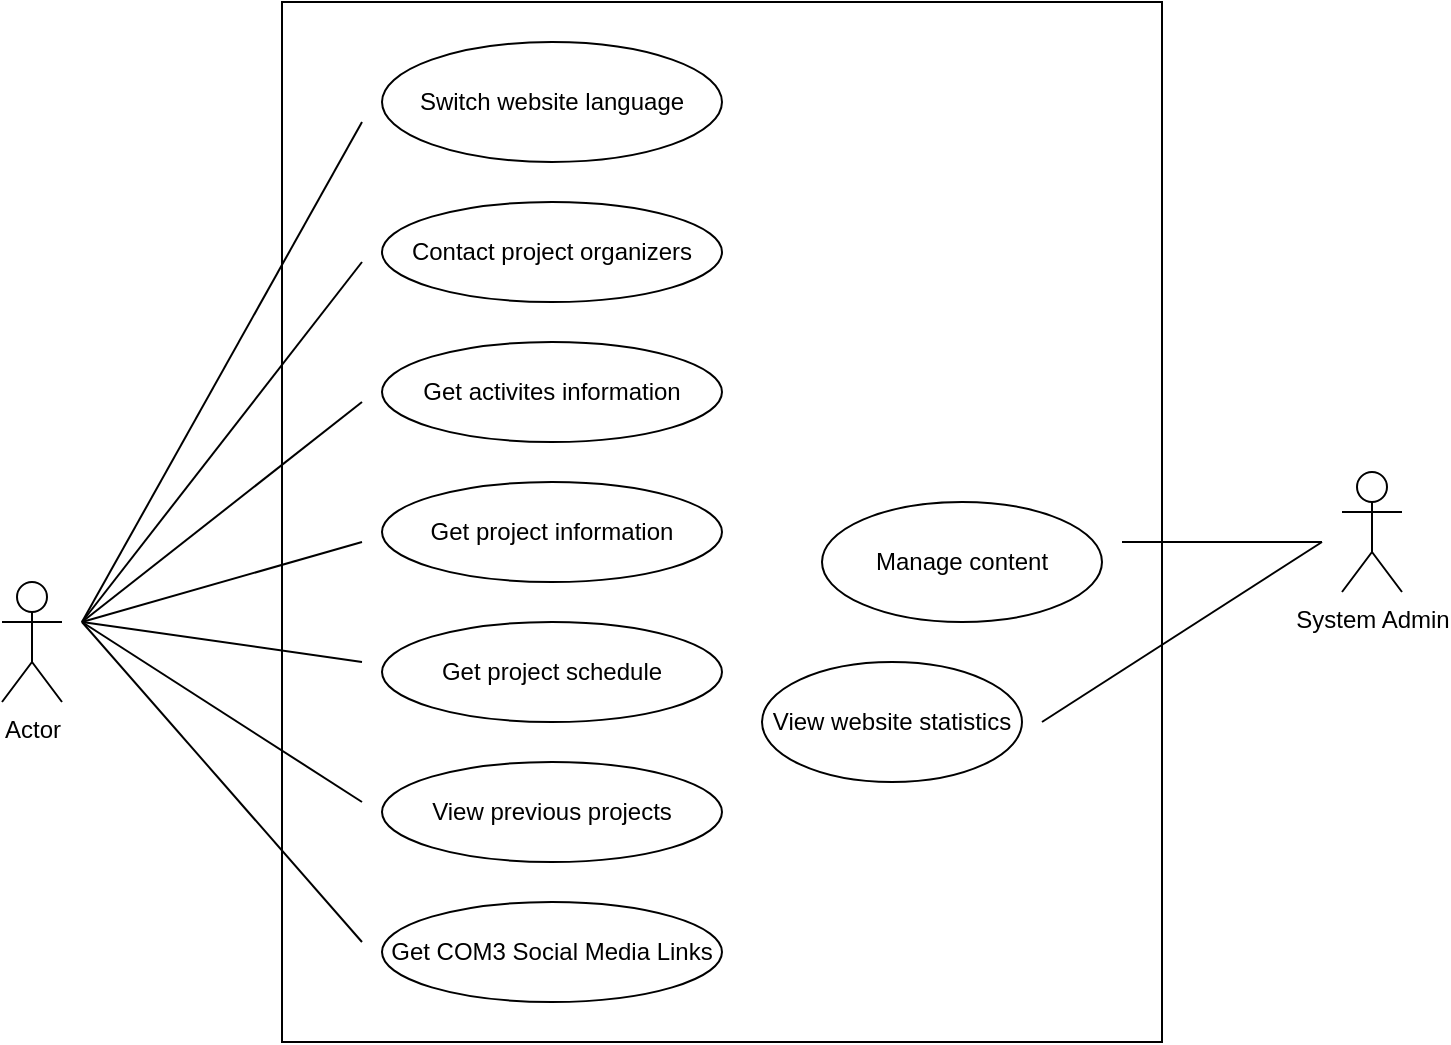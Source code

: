 <mxfile version="14.5.0" type="device"><diagram id="2ChViwa0NXEPK_-fAxbS" name="Page-1"><mxGraphModel dx="1977" dy="1233" grid="0" gridSize="10" guides="1" tooltips="1" connect="1" arrows="1" fold="1" page="1" pageScale="1" pageWidth="850" pageHeight="1100" math="0" shadow="0"><root><mxCell id="0"/><mxCell id="1" parent="0"/><mxCell id="SKf7qUOchevrtK_jKGZf-1" value="Switch website language" style="ellipse;whiteSpace=wrap;html=1;" vertex="1" parent="1"><mxGeometry x="270" y="80" width="170" height="60" as="geometry"/></mxCell><mxCell id="SKf7qUOchevrtK_jKGZf-2" value="Contact project organizers" style="ellipse;whiteSpace=wrap;html=1;" vertex="1" parent="1"><mxGeometry x="270" y="160" width="170" height="50" as="geometry"/></mxCell><mxCell id="SKf7qUOchevrtK_jKGZf-3" value="Get activites information" style="ellipse;whiteSpace=wrap;html=1;" vertex="1" parent="1"><mxGeometry x="270" y="230" width="170" height="50" as="geometry"/></mxCell><mxCell id="SKf7qUOchevrtK_jKGZf-4" value="Get project information" style="ellipse;whiteSpace=wrap;html=1;" vertex="1" parent="1"><mxGeometry x="270" y="300" width="170" height="50" as="geometry"/></mxCell><mxCell id="SKf7qUOchevrtK_jKGZf-5" value="Get project schedule" style="ellipse;whiteSpace=wrap;html=1;" vertex="1" parent="1"><mxGeometry x="270" y="370" width="170" height="50" as="geometry"/></mxCell><mxCell id="SKf7qUOchevrtK_jKGZf-6" value="View previous projects" style="ellipse;whiteSpace=wrap;html=1;" vertex="1" parent="1"><mxGeometry x="270" y="440" width="170" height="50" as="geometry"/></mxCell><mxCell id="SKf7qUOchevrtK_jKGZf-7" value="Get COM3 Social Media Links" style="ellipse;whiteSpace=wrap;html=1;" vertex="1" parent="1"><mxGeometry x="270" y="510" width="170" height="50" as="geometry"/></mxCell><mxCell id="SKf7qUOchevrtK_jKGZf-8" value="Manage content" style="ellipse;whiteSpace=wrap;html=1;" vertex="1" parent="1"><mxGeometry x="490" y="310" width="140" height="60" as="geometry"/></mxCell><mxCell id="SKf7qUOchevrtK_jKGZf-9" value="View website statistics" style="ellipse;whiteSpace=wrap;html=1;" vertex="1" parent="1"><mxGeometry x="460" y="390" width="130" height="60" as="geometry"/></mxCell><mxCell id="SKf7qUOchevrtK_jKGZf-10" value="Actor" style="shape=umlActor;verticalLabelPosition=bottom;verticalAlign=top;html=1;outlineConnect=0;" vertex="1" parent="1"><mxGeometry x="80" y="350" width="30" height="60" as="geometry"/></mxCell><mxCell id="SKf7qUOchevrtK_jKGZf-11" value="" style="endArrow=none;html=1;" edge="1" parent="1"><mxGeometry width="50" height="50" relative="1" as="geometry"><mxPoint x="120" y="370" as="sourcePoint"/><mxPoint x="260" y="120" as="targetPoint"/></mxGeometry></mxCell><mxCell id="SKf7qUOchevrtK_jKGZf-12" value="" style="endArrow=none;html=1;" edge="1" parent="1"><mxGeometry width="50" height="50" relative="1" as="geometry"><mxPoint x="120" y="370" as="sourcePoint"/><mxPoint x="260" y="190" as="targetPoint"/></mxGeometry></mxCell><mxCell id="SKf7qUOchevrtK_jKGZf-13" value="" style="endArrow=none;html=1;" edge="1" parent="1"><mxGeometry width="50" height="50" relative="1" as="geometry"><mxPoint x="120" y="370" as="sourcePoint"/><mxPoint x="260" y="260" as="targetPoint"/></mxGeometry></mxCell><mxCell id="SKf7qUOchevrtK_jKGZf-14" value="" style="endArrow=none;html=1;" edge="1" parent="1"><mxGeometry width="50" height="50" relative="1" as="geometry"><mxPoint x="120" y="370" as="sourcePoint"/><mxPoint x="260" y="330" as="targetPoint"/></mxGeometry></mxCell><mxCell id="SKf7qUOchevrtK_jKGZf-15" value="" style="endArrow=none;html=1;" edge="1" parent="1"><mxGeometry width="50" height="50" relative="1" as="geometry"><mxPoint x="120" y="370" as="sourcePoint"/><mxPoint x="260" y="390" as="targetPoint"/></mxGeometry></mxCell><mxCell id="SKf7qUOchevrtK_jKGZf-16" value="" style="endArrow=none;html=1;" edge="1" parent="1"><mxGeometry width="50" height="50" relative="1" as="geometry"><mxPoint x="120" y="370" as="sourcePoint"/><mxPoint x="260" y="460" as="targetPoint"/></mxGeometry></mxCell><mxCell id="SKf7qUOchevrtK_jKGZf-17" value="" style="endArrow=none;html=1;" edge="1" parent="1"><mxGeometry width="50" height="50" relative="1" as="geometry"><mxPoint x="120" y="370" as="sourcePoint"/><mxPoint x="260" y="530" as="targetPoint"/></mxGeometry></mxCell><mxCell id="SKf7qUOchevrtK_jKGZf-20" value="System Admin" style="shape=umlActor;verticalLabelPosition=bottom;verticalAlign=top;html=1;outlineConnect=0;" vertex="1" parent="1"><mxGeometry x="750" y="295" width="30" height="60" as="geometry"/></mxCell><mxCell id="SKf7qUOchevrtK_jKGZf-29" value="" style="endArrow=none;html=1;" edge="1" parent="1"><mxGeometry width="50" height="50" relative="1" as="geometry"><mxPoint x="640" y="330" as="sourcePoint"/><mxPoint x="740" y="330" as="targetPoint"/></mxGeometry></mxCell><mxCell id="SKf7qUOchevrtK_jKGZf-34" value="" style="endArrow=none;html=1;" edge="1" parent="1"><mxGeometry width="50" height="50" relative="1" as="geometry"><mxPoint x="600" y="420" as="sourcePoint"/><mxPoint x="740" y="330" as="targetPoint"/></mxGeometry></mxCell><mxCell id="SKf7qUOchevrtK_jKGZf-36" value="" style="rounded=0;whiteSpace=wrap;html=1;fillColor=none;" vertex="1" parent="1"><mxGeometry x="220" y="60" width="440" height="520" as="geometry"/></mxCell></root></mxGraphModel></diagram></mxfile>